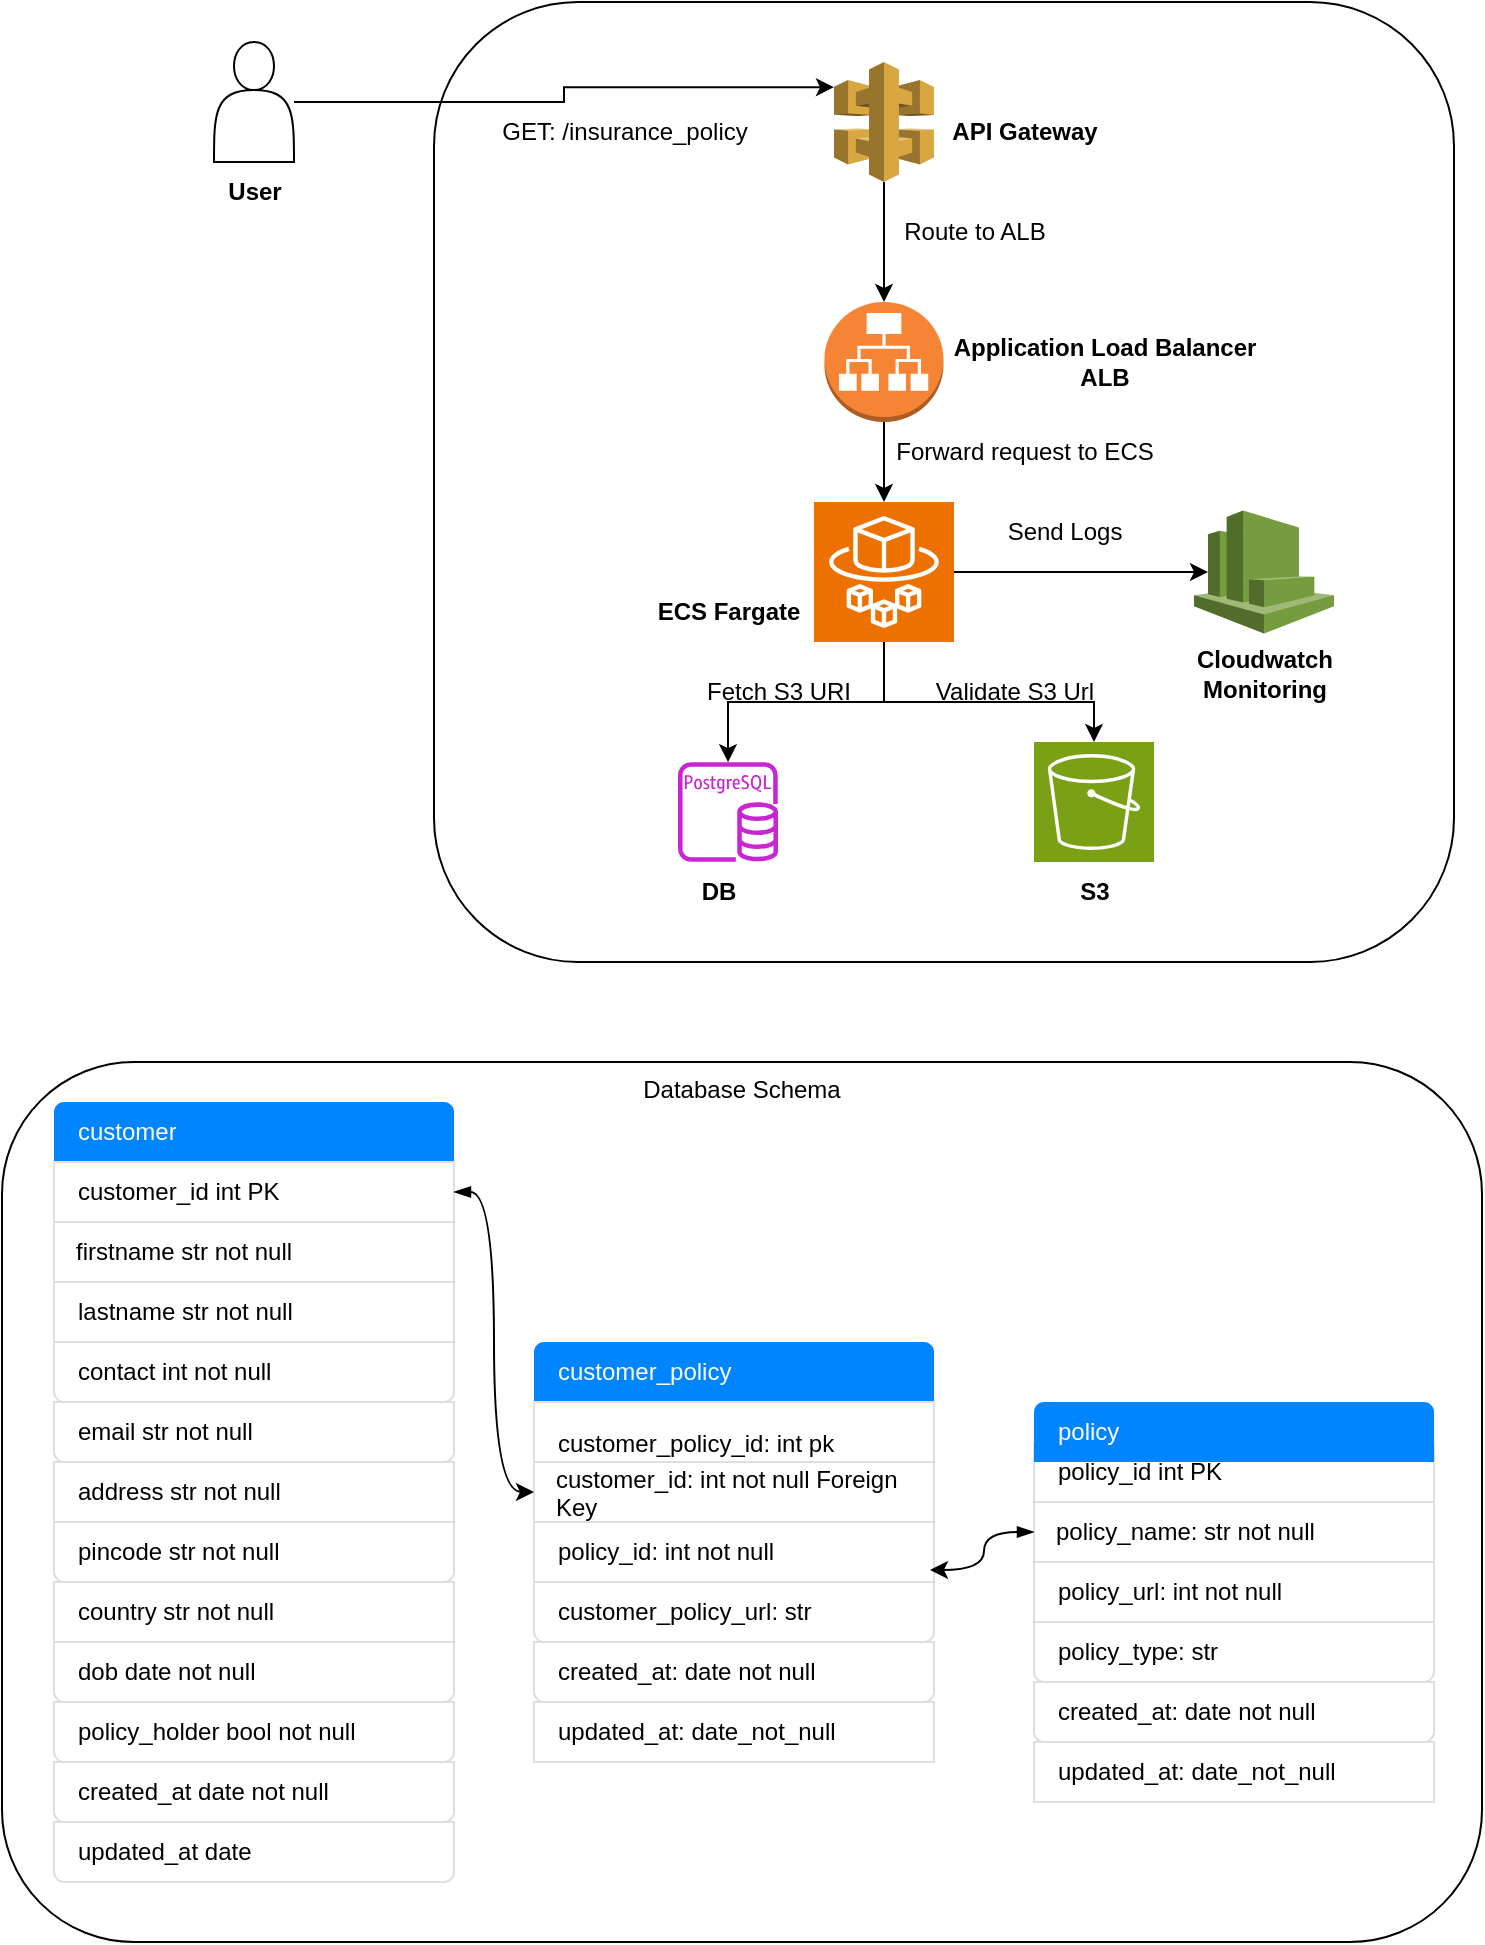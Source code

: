 <mxfile version="24.7.17">
  <diagram name="Page-1" id="BmRHWeZcQ2JRgK2zJg85">
    <mxGraphModel dx="1434" dy="772" grid="1" gridSize="10" guides="1" tooltips="1" connect="1" arrows="1" fold="1" page="1" pageScale="1" pageWidth="827" pageHeight="1169" math="0" shadow="0">
      <root>
        <mxCell id="0" />
        <mxCell id="1" parent="0" />
        <mxCell id="vHByHvFqB6uSiXXfUXoa-16" value="Database Schema" style="rounded=1;whiteSpace=wrap;html=1;verticalAlign=top;" vertex="1" parent="1">
          <mxGeometry x="44" y="720" width="740" height="440" as="geometry" />
        </mxCell>
        <mxCell id="Dceuh1mDBH2nf0rDZ63H-2" value="" style="rounded=1;whiteSpace=wrap;html=1;" parent="1" vertex="1">
          <mxGeometry x="260" y="190" width="510" height="480" as="geometry" />
        </mxCell>
        <mxCell id="Dceuh1mDBH2nf0rDZ63H-1" value="" style="shape=actor;whiteSpace=wrap;html=1;" parent="1" vertex="1">
          <mxGeometry x="150" y="210" width="40" height="60" as="geometry" />
        </mxCell>
        <mxCell id="Dceuh1mDBH2nf0rDZ63H-6" value="" style="outlineConnect=0;dashed=0;verticalLabelPosition=bottom;verticalAlign=top;align=center;html=1;shape=mxgraph.aws3.api_gateway;fillColor=#D9A741;gradientColor=none;" parent="1" vertex="1">
          <mxGeometry x="460" y="220" width="50" height="60" as="geometry" />
        </mxCell>
        <mxCell id="Dceuh1mDBH2nf0rDZ63H-18" style="edgeStyle=orthogonalEdgeStyle;rounded=0;orthogonalLoop=1;jettySize=auto;html=1;exitX=0.5;exitY=1;exitDx=0;exitDy=0;exitPerimeter=0;" parent="1" source="Dceuh1mDBH2nf0rDZ63H-8" target="Dceuh1mDBH2nf0rDZ63H-10" edge="1">
          <mxGeometry relative="1" as="geometry" />
        </mxCell>
        <mxCell id="Dceuh1mDBH2nf0rDZ63H-8" value="" style="outlineConnect=0;dashed=0;verticalLabelPosition=bottom;verticalAlign=top;align=center;html=1;shape=mxgraph.aws3.application_load_balancer;fillColor=#F58534;gradientColor=none;" parent="1" vertex="1">
          <mxGeometry x="455.25" y="340" width="59.5" height="60" as="geometry" />
        </mxCell>
        <mxCell id="Dceuh1mDBH2nf0rDZ63H-9" style="edgeStyle=orthogonalEdgeStyle;rounded=0;orthogonalLoop=1;jettySize=auto;html=1;exitX=0.5;exitY=1;exitDx=0;exitDy=0;exitPerimeter=0;entryX=0.5;entryY=0;entryDx=0;entryDy=0;entryPerimeter=0;" parent="1" source="Dceuh1mDBH2nf0rDZ63H-6" target="Dceuh1mDBH2nf0rDZ63H-8" edge="1">
          <mxGeometry relative="1" as="geometry" />
        </mxCell>
        <mxCell id="Dceuh1mDBH2nf0rDZ63H-15" style="edgeStyle=orthogonalEdgeStyle;rounded=0;orthogonalLoop=1;jettySize=auto;html=1;exitX=0.5;exitY=1;exitDx=0;exitDy=0;exitPerimeter=0;" parent="1" source="Dceuh1mDBH2nf0rDZ63H-10" target="Dceuh1mDBH2nf0rDZ63H-13" edge="1">
          <mxGeometry relative="1" as="geometry" />
        </mxCell>
        <mxCell id="Dceuh1mDBH2nf0rDZ63H-16" style="edgeStyle=orthogonalEdgeStyle;rounded=0;orthogonalLoop=1;jettySize=auto;html=1;" parent="1" source="Dceuh1mDBH2nf0rDZ63H-10" target="Dceuh1mDBH2nf0rDZ63H-14" edge="1">
          <mxGeometry relative="1" as="geometry">
            <Array as="points">
              <mxPoint x="485" y="540" />
              <mxPoint x="590" y="540" />
            </Array>
          </mxGeometry>
        </mxCell>
        <mxCell id="Dceuh1mDBH2nf0rDZ63H-10" value="" style="sketch=0;points=[[0,0,0],[0.25,0,0],[0.5,0,0],[0.75,0,0],[1,0,0],[0,1,0],[0.25,1,0],[0.5,1,0],[0.75,1,0],[1,1,0],[0,0.25,0],[0,0.5,0],[0,0.75,0],[1,0.25,0],[1,0.5,0],[1,0.75,0]];outlineConnect=0;fontColor=#232F3E;fillColor=#ED7100;strokeColor=#ffffff;dashed=0;verticalLabelPosition=bottom;verticalAlign=top;align=center;html=1;fontSize=12;fontStyle=0;aspect=fixed;shape=mxgraph.aws4.resourceIcon;resIcon=mxgraph.aws4.fargate;" parent="1" vertex="1">
          <mxGeometry x="450" y="440" width="70" height="70" as="geometry" />
        </mxCell>
        <mxCell id="Dceuh1mDBH2nf0rDZ63H-13" value="" style="sketch=0;outlineConnect=0;fontColor=#232F3E;gradientColor=none;fillColor=#C925D1;strokeColor=none;dashed=0;verticalLabelPosition=bottom;verticalAlign=top;align=center;html=1;fontSize=12;fontStyle=0;aspect=fixed;pointerEvents=1;shape=mxgraph.aws4.rds_postgresql_instance;" parent="1" vertex="1">
          <mxGeometry x="382" y="570" width="50" height="50" as="geometry" />
        </mxCell>
        <mxCell id="Dceuh1mDBH2nf0rDZ63H-14" value="" style="sketch=0;points=[[0,0,0],[0.25,0,0],[0.5,0,0],[0.75,0,0],[1,0,0],[0,1,0],[0.25,1,0],[0.5,1,0],[0.75,1,0],[1,1,0],[0,0.25,0],[0,0.5,0],[0,0.75,0],[1,0.25,0],[1,0.5,0],[1,0.75,0]];outlineConnect=0;fontColor=#232F3E;fillColor=#7AA116;strokeColor=#ffffff;dashed=0;verticalLabelPosition=bottom;verticalAlign=top;align=center;html=1;fontSize=12;fontStyle=0;aspect=fixed;shape=mxgraph.aws4.resourceIcon;resIcon=mxgraph.aws4.s3;" parent="1" vertex="1">
          <mxGeometry x="560" y="560" width="60" height="60" as="geometry" />
        </mxCell>
        <mxCell id="Dceuh1mDBH2nf0rDZ63H-17" value="" style="outlineConnect=0;dashed=0;verticalLabelPosition=bottom;verticalAlign=top;align=center;html=1;shape=mxgraph.aws3.cloudwatch;fillColor=#759C3E;gradientColor=none;" parent="1" vertex="1">
          <mxGeometry x="640" y="444.25" width="70" height="61.5" as="geometry" />
        </mxCell>
        <mxCell id="Dceuh1mDBH2nf0rDZ63H-19" style="edgeStyle=orthogonalEdgeStyle;rounded=0;orthogonalLoop=1;jettySize=auto;html=1;exitX=1;exitY=0.5;exitDx=0;exitDy=0;exitPerimeter=0;entryX=0.1;entryY=0.5;entryDx=0;entryDy=0;entryPerimeter=0;" parent="1" source="Dceuh1mDBH2nf0rDZ63H-10" target="Dceuh1mDBH2nf0rDZ63H-17" edge="1">
          <mxGeometry relative="1" as="geometry" />
        </mxCell>
        <mxCell id="Dceuh1mDBH2nf0rDZ63H-20" style="edgeStyle=orthogonalEdgeStyle;rounded=0;orthogonalLoop=1;jettySize=auto;html=1;entryX=0;entryY=0.21;entryDx=0;entryDy=0;entryPerimeter=0;" parent="1" source="Dceuh1mDBH2nf0rDZ63H-1" target="Dceuh1mDBH2nf0rDZ63H-6" edge="1">
          <mxGeometry relative="1" as="geometry" />
        </mxCell>
        <mxCell id="Dceuh1mDBH2nf0rDZ63H-21" value="API Gateway" style="text;html=1;align=center;verticalAlign=middle;resizable=0;points=[];autosize=1;strokeColor=none;fillColor=none;fontStyle=1" parent="1" vertex="1">
          <mxGeometry x="510" y="240" width="90" height="30" as="geometry" />
        </mxCell>
        <mxCell id="Dceuh1mDBH2nf0rDZ63H-22" value="GET: /insurance_policy" style="text;html=1;align=center;verticalAlign=middle;resizable=0;points=[];autosize=1;strokeColor=none;fillColor=none;" parent="1" vertex="1">
          <mxGeometry x="280" y="240" width="150" height="30" as="geometry" />
        </mxCell>
        <mxCell id="Dceuh1mDBH2nf0rDZ63H-23" value="User" style="text;html=1;align=center;verticalAlign=middle;resizable=0;points=[];autosize=1;strokeColor=none;fillColor=none;fontStyle=1" parent="1" vertex="1">
          <mxGeometry x="145" y="270" width="50" height="30" as="geometry" />
        </mxCell>
        <mxCell id="Dceuh1mDBH2nf0rDZ63H-24" value="Application Load Balancer&lt;br&gt;ALB" style="text;html=1;align=center;verticalAlign=middle;resizable=0;points=[];autosize=1;strokeColor=none;fillColor=none;fontStyle=1" parent="1" vertex="1">
          <mxGeometry x="514.75" y="350" width="160" height="40" as="geometry" />
        </mxCell>
        <mxCell id="Dceuh1mDBH2nf0rDZ63H-27" value="Route to ALB" style="text;html=1;align=center;verticalAlign=middle;resizable=0;points=[];autosize=1;strokeColor=none;fillColor=none;" parent="1" vertex="1">
          <mxGeometry x="485" y="290" width="90" height="30" as="geometry" />
        </mxCell>
        <mxCell id="Dceuh1mDBH2nf0rDZ63H-28" value="Forward request to ECS" style="text;html=1;align=center;verticalAlign=middle;resizable=0;points=[];autosize=1;strokeColor=none;fillColor=none;" parent="1" vertex="1">
          <mxGeometry x="480" y="400" width="150" height="30" as="geometry" />
        </mxCell>
        <mxCell id="Dceuh1mDBH2nf0rDZ63H-29" value="Send Logs" style="text;html=1;align=center;verticalAlign=middle;resizable=0;points=[];autosize=1;strokeColor=none;fillColor=none;" parent="1" vertex="1">
          <mxGeometry x="535" y="440" width="80" height="30" as="geometry" />
        </mxCell>
        <mxCell id="Dceuh1mDBH2nf0rDZ63H-30" value="Validate S3 Url" style="text;html=1;align=center;verticalAlign=middle;resizable=0;points=[];autosize=1;strokeColor=none;fillColor=none;" parent="1" vertex="1">
          <mxGeometry x="500" y="520" width="100" height="30" as="geometry" />
        </mxCell>
        <mxCell id="Dceuh1mDBH2nf0rDZ63H-31" value="Fetch S3 URI" style="text;html=1;align=center;verticalAlign=middle;resizable=0;points=[];autosize=1;strokeColor=none;fillColor=none;" parent="1" vertex="1">
          <mxGeometry x="382" y="520" width="100" height="30" as="geometry" />
        </mxCell>
        <mxCell id="Dceuh1mDBH2nf0rDZ63H-32" value="Cloudwatch&lt;br&gt;Monitoring" style="text;html=1;align=center;verticalAlign=middle;resizable=0;points=[];autosize=1;strokeColor=none;fillColor=none;fontStyle=1" parent="1" vertex="1">
          <mxGeometry x="630" y="505.75" width="90" height="40" as="geometry" />
        </mxCell>
        <mxCell id="Dceuh1mDBH2nf0rDZ63H-33" value="S3" style="text;html=1;align=center;verticalAlign=middle;resizable=0;points=[];autosize=1;strokeColor=none;fillColor=none;fontStyle=1" parent="1" vertex="1">
          <mxGeometry x="570" y="620" width="40" height="30" as="geometry" />
        </mxCell>
        <mxCell id="Dceuh1mDBH2nf0rDZ63H-34" value="DB" style="text;html=1;align=center;verticalAlign=middle;resizable=0;points=[];autosize=1;strokeColor=none;fillColor=none;fontStyle=1" parent="1" vertex="1">
          <mxGeometry x="382" y="620" width="40" height="30" as="geometry" />
        </mxCell>
        <mxCell id="Dceuh1mDBH2nf0rDZ63H-35" value="ECS Fargate" style="text;html=1;align=center;verticalAlign=middle;resizable=0;points=[];autosize=1;strokeColor=none;fillColor=none;fontStyle=1" parent="1" vertex="1">
          <mxGeometry x="362" y="480" width="90" height="30" as="geometry" />
        </mxCell>
        <mxCell id="vHByHvFqB6uSiXXfUXoa-23" value="" style="swimlane;fontStyle=0;childLayout=stackLayout;horizontal=1;startSize=0;horizontalStack=0;resizeParent=1;resizeParentMax=0;resizeLast=0;collapsible=0;marginBottom=0;whiteSpace=wrap;html=1;strokeColor=none;fillColor=none;spacing=1;" vertex="1" parent="1">
          <mxGeometry x="70" y="740" width="200" height="390" as="geometry" />
        </mxCell>
        <mxCell id="vHByHvFqB6uSiXXfUXoa-24" value="customer" style="text;strokeColor=none;fillColor=#0085FC;align=left;verticalAlign=middle;spacingLeft=10;spacingRight=10;overflow=hidden;points=[[0,0.5],[1,0.5]];portConstraint=eastwest;rotatable=0;whiteSpace=wrap;html=1;shape=mxgraph.bootstrap.topButton;rSize=5;fontColor=#ffffff;" vertex="1" parent="vHByHvFqB6uSiXXfUXoa-23">
          <mxGeometry width="200" height="30" as="geometry" />
        </mxCell>
        <mxCell id="vHByHvFqB6uSiXXfUXoa-25" value="customer_id int PK" style="text;strokeColor=#DFDFDF;fillColor=#FFFFFF;align=left;verticalAlign=middle;spacingLeft=10;spacingRight=10;overflow=hidden;points=[[0,0.5],[1,0.5]];portConstraint=eastwest;rotatable=0;whiteSpace=wrap;html=1;rSize=5;fontColor=#000000;" vertex="1" parent="vHByHvFqB6uSiXXfUXoa-23">
          <mxGeometry y="30" width="200" height="30" as="geometry" />
        </mxCell>
        <mxCell id="vHByHvFqB6uSiXXfUXoa-26" value="firstname str not null" style="text;strokeColor=#DFDFDF;fillColor=#FFFFFF;align=left;verticalAlign=middle;spacingLeft=10;spacingRight=10;overflow=hidden;points=[[0,0.5],[1,0.5]];portConstraint=eastwest;rotatable=0;whiteSpace=wrap;html=1;rSize=5;fontColor=#000000;spacing=1;" vertex="1" parent="vHByHvFqB6uSiXXfUXoa-23">
          <mxGeometry y="60" width="200" height="30" as="geometry" />
        </mxCell>
        <mxCell id="vHByHvFqB6uSiXXfUXoa-27" value="lastname str not null" style="text;strokeColor=#DFDFDF;fillColor=#FFFFFF;align=left;verticalAlign=middle;spacingLeft=10;spacingRight=10;overflow=hidden;points=[[0,0.5],[1,0.5]];portConstraint=eastwest;rotatable=0;whiteSpace=wrap;html=1;rSize=5;fontColor=#000000;" vertex="1" parent="vHByHvFqB6uSiXXfUXoa-23">
          <mxGeometry y="90" width="200" height="30" as="geometry" />
        </mxCell>
        <mxCell id="vHByHvFqB6uSiXXfUXoa-28" value="contact int not null" style="text;strokeColor=#DFDFDF;fillColor=#FFFFFF;align=left;verticalAlign=middle;spacingLeft=10;spacingRight=10;overflow=hidden;points=[[0,0.5],[1,0.5]];portConstraint=eastwest;rotatable=0;whiteSpace=wrap;html=1;shape=mxgraph.bootstrap.bottomButton;rSize=5;fontColor=#000000;" vertex="1" parent="vHByHvFqB6uSiXXfUXoa-23">
          <mxGeometry y="120" width="200" height="30" as="geometry" />
        </mxCell>
        <mxCell id="vHByHvFqB6uSiXXfUXoa-29" value="email str not null" style="text;strokeColor=#DFDFDF;fillColor=#FFFFFF;align=left;verticalAlign=middle;spacingLeft=10;spacingRight=10;overflow=hidden;points=[[0,0.5],[1,0.5]];portConstraint=eastwest;rotatable=0;whiteSpace=wrap;html=1;shape=mxgraph.bootstrap.bottomButton;rSize=5;fontColor=#000000;" vertex="1" parent="vHByHvFqB6uSiXXfUXoa-23">
          <mxGeometry y="150" width="200" height="30" as="geometry" />
        </mxCell>
        <mxCell id="vHByHvFqB6uSiXXfUXoa-30" value="address str not null" style="text;strokeColor=#DFDFDF;fillColor=#FFFFFF;align=left;verticalAlign=middle;spacingLeft=10;spacingRight=10;overflow=hidden;points=[[0,0.5],[1,0.5]];portConstraint=eastwest;rotatable=0;whiteSpace=wrap;html=1;rSize=5;fontColor=#000000;" vertex="1" parent="vHByHvFqB6uSiXXfUXoa-23">
          <mxGeometry y="180" width="200" height="30" as="geometry" />
        </mxCell>
        <mxCell id="vHByHvFqB6uSiXXfUXoa-31" value="pincode str not null" style="text;strokeColor=#DFDFDF;fillColor=#FFFFFF;align=left;verticalAlign=middle;spacingLeft=10;spacingRight=10;overflow=hidden;points=[[0,0.5],[1,0.5]];portConstraint=eastwest;rotatable=0;whiteSpace=wrap;html=1;shape=mxgraph.bootstrap.bottomButton;rSize=5;fontColor=#000000;" vertex="1" parent="vHByHvFqB6uSiXXfUXoa-23">
          <mxGeometry y="210" width="200" height="30" as="geometry" />
        </mxCell>
        <mxCell id="vHByHvFqB6uSiXXfUXoa-32" value="country str not null" style="text;strokeColor=#DFDFDF;fillColor=#FFFFFF;align=left;verticalAlign=middle;spacingLeft=10;spacingRight=10;overflow=hidden;points=[[0,0.5],[1,0.5]];portConstraint=eastwest;rotatable=0;whiteSpace=wrap;html=1;rSize=5;fontColor=#000000;" vertex="1" parent="vHByHvFqB6uSiXXfUXoa-23">
          <mxGeometry y="240" width="200" height="30" as="geometry" />
        </mxCell>
        <mxCell id="vHByHvFqB6uSiXXfUXoa-33" value="dob date not null" style="text;strokeColor=#DFDFDF;fillColor=#FFFFFF;align=left;verticalAlign=middle;spacingLeft=10;spacingRight=10;overflow=hidden;points=[[0,0.5],[1,0.5]];portConstraint=eastwest;rotatable=0;whiteSpace=wrap;html=1;shape=mxgraph.bootstrap.bottomButton;rSize=5;fontColor=#000000;" vertex="1" parent="vHByHvFqB6uSiXXfUXoa-23">
          <mxGeometry y="270" width="200" height="30" as="geometry" />
        </mxCell>
        <mxCell id="vHByHvFqB6uSiXXfUXoa-34" value="policy_holder bool not null" style="text;strokeColor=#DFDFDF;fillColor=#FFFFFF;align=left;verticalAlign=middle;spacingLeft=10;spacingRight=10;overflow=hidden;points=[[0,0.5],[1,0.5]];portConstraint=eastwest;rotatable=0;whiteSpace=wrap;html=1;shape=mxgraph.bootstrap.bottomButton;rSize=5;fontColor=#000000;" vertex="1" parent="vHByHvFqB6uSiXXfUXoa-23">
          <mxGeometry y="300" width="200" height="30" as="geometry" />
        </mxCell>
        <mxCell id="vHByHvFqB6uSiXXfUXoa-36" value="created_at date not null" style="text;strokeColor=#DFDFDF;fillColor=#FFFFFF;align=left;verticalAlign=middle;spacingLeft=10;spacingRight=10;overflow=hidden;points=[[0,0.5],[1,0.5]];portConstraint=eastwest;rotatable=0;whiteSpace=wrap;html=1;shape=mxgraph.bootstrap.bottomButton;rSize=5;fontColor=#000000;" vertex="1" parent="vHByHvFqB6uSiXXfUXoa-23">
          <mxGeometry y="330" width="200" height="30" as="geometry" />
        </mxCell>
        <mxCell id="vHByHvFqB6uSiXXfUXoa-37" value="updated_at date&amp;nbsp;" style="text;strokeColor=#DFDFDF;fillColor=#FFFFFF;align=left;verticalAlign=middle;spacingLeft=10;spacingRight=10;overflow=hidden;points=[[0,0.5],[1,0.5]];portConstraint=eastwest;rotatable=0;whiteSpace=wrap;html=1;shape=mxgraph.bootstrap.bottomButton;rSize=5;fontColor=#000000;" vertex="1" parent="vHByHvFqB6uSiXXfUXoa-23">
          <mxGeometry y="360" width="200" height="30" as="geometry" />
        </mxCell>
        <mxCell id="vHByHvFqB6uSiXXfUXoa-38" value="" style="swimlane;fontStyle=0;childLayout=stackLayout;horizontal=1;startSize=0;horizontalStack=0;resizeParent=1;resizeParentMax=0;resizeLast=0;collapsible=0;marginBottom=0;whiteSpace=wrap;html=1;strokeColor=none;fillColor=none;spacing=1;" vertex="1" parent="1">
          <mxGeometry x="310" y="860" width="200" height="210" as="geometry" />
        </mxCell>
        <mxCell id="vHByHvFqB6uSiXXfUXoa-39" value="customer_policy" style="text;strokeColor=none;fillColor=#0085FC;align=left;verticalAlign=middle;spacingLeft=10;spacingRight=10;overflow=hidden;points=[[0,0.5],[1,0.5]];portConstraint=eastwest;rotatable=0;whiteSpace=wrap;html=1;shape=mxgraph.bootstrap.topButton;rSize=5;fontColor=#ffffff;" vertex="1" parent="vHByHvFqB6uSiXXfUXoa-38">
          <mxGeometry width="200" height="30" as="geometry" />
        </mxCell>
        <mxCell id="vHByHvFqB6uSiXXfUXoa-40" value="&lt;h1 style=&quot;margin-top: 0px; margin-bottom: 5px;&quot;&gt;&lt;font style=&quot;font-size: 12px; font-weight: normal;&quot;&gt;customer_policy_id: int pk&lt;/font&gt;&lt;/h1&gt;" style="text;strokeColor=#DFDFDF;fillColor=#FFFFFF;align=left;verticalAlign=middle;spacingLeft=10;spacingRight=10;overflow=hidden;points=[[0,0.5],[1,0.5]];portConstraint=eastwest;rotatable=0;whiteSpace=wrap;html=1;rSize=5;fontColor=#000000;" vertex="1" parent="vHByHvFqB6uSiXXfUXoa-38">
          <mxGeometry y="30" width="200" height="30" as="geometry" />
        </mxCell>
        <mxCell id="vHByHvFqB6uSiXXfUXoa-41" value="&lt;div&gt;customer_id: int not null Foreign Key&lt;/div&gt;" style="text;strokeColor=#DFDFDF;fillColor=#FFFFFF;align=left;verticalAlign=middle;spacingLeft=10;spacingRight=10;overflow=hidden;points=[[0,0.5],[1,0.5]];portConstraint=eastwest;rotatable=0;whiteSpace=wrap;html=1;rSize=5;fontColor=#000000;spacing=1;" vertex="1" parent="vHByHvFqB6uSiXXfUXoa-38">
          <mxGeometry y="60" width="200" height="30" as="geometry" />
        </mxCell>
        <mxCell id="vHByHvFqB6uSiXXfUXoa-42" value="&lt;div&gt;policy_id: int not null&lt;/div&gt;" style="text;strokeColor=#DFDFDF;fillColor=#FFFFFF;align=left;verticalAlign=middle;spacingLeft=10;spacingRight=10;overflow=hidden;points=[[0,0.5],[1,0.5]];portConstraint=eastwest;rotatable=0;whiteSpace=wrap;html=1;rSize=5;fontColor=#000000;" vertex="1" parent="vHByHvFqB6uSiXXfUXoa-38">
          <mxGeometry y="90" width="200" height="30" as="geometry" />
        </mxCell>
        <mxCell id="vHByHvFqB6uSiXXfUXoa-43" value="customer_policy_url: str" style="text;strokeColor=#DFDFDF;fillColor=#FFFFFF;align=left;verticalAlign=middle;spacingLeft=10;spacingRight=10;overflow=hidden;points=[[0,0.5],[1,0.5]];portConstraint=eastwest;rotatable=0;whiteSpace=wrap;html=1;shape=mxgraph.bootstrap.bottomButton;rSize=5;fontColor=#000000;" vertex="1" parent="vHByHvFqB6uSiXXfUXoa-38">
          <mxGeometry y="120" width="200" height="30" as="geometry" />
        </mxCell>
        <mxCell id="vHByHvFqB6uSiXXfUXoa-44" value="&lt;div&gt;created_at: date not null&lt;/div&gt;" style="text;strokeColor=#DFDFDF;fillColor=#FFFFFF;align=left;verticalAlign=middle;spacingLeft=10;spacingRight=10;overflow=hidden;points=[[0,0.5],[1,0.5]];portConstraint=eastwest;rotatable=0;whiteSpace=wrap;html=1;shape=mxgraph.bootstrap.bottomButton;rSize=5;fontColor=#000000;" vertex="1" parent="vHByHvFqB6uSiXXfUXoa-38">
          <mxGeometry y="150" width="200" height="30" as="geometry" />
        </mxCell>
        <mxCell id="vHByHvFqB6uSiXXfUXoa-45" value="updated_at: date_not_null" style="text;strokeColor=#DFDFDF;fillColor=#FFFFFF;align=left;verticalAlign=middle;spacingLeft=10;spacingRight=10;overflow=hidden;points=[[0,0.5],[1,0.5]];portConstraint=eastwest;rotatable=0;whiteSpace=wrap;html=1;rSize=5;fontColor=#000000;" vertex="1" parent="vHByHvFqB6uSiXXfUXoa-38">
          <mxGeometry y="180" width="200" height="30" as="geometry" />
        </mxCell>
        <mxCell id="vHByHvFqB6uSiXXfUXoa-52" value="" style="swimlane;fontStyle=0;childLayout=stackLayout;horizontal=1;startSize=0;horizontalStack=0;resizeParent=1;resizeParentMax=0;resizeLast=0;collapsible=0;marginBottom=0;whiteSpace=wrap;html=1;strokeColor=none;fillColor=none;spacing=1;" vertex="1" parent="1">
          <mxGeometry x="560" y="910" width="200" height="180" as="geometry" />
        </mxCell>
        <mxCell id="vHByHvFqB6uSiXXfUXoa-54" value="policy_id int PK" style="text;strokeColor=#DFDFDF;fillColor=#FFFFFF;align=left;verticalAlign=middle;spacingLeft=10;spacingRight=10;overflow=hidden;points=[[0,0.5],[1,0.5]];portConstraint=eastwest;rotatable=0;whiteSpace=wrap;html=1;rSize=5;fontColor=#000000;" vertex="1" parent="vHByHvFqB6uSiXXfUXoa-52">
          <mxGeometry width="200" height="30" as="geometry" />
        </mxCell>
        <mxCell id="vHByHvFqB6uSiXXfUXoa-55" value="policy_name: str not null" style="text;strokeColor=#DFDFDF;fillColor=#FFFFFF;align=left;verticalAlign=middle;spacingLeft=10;spacingRight=10;overflow=hidden;points=[[0,0.5],[1,0.5]];portConstraint=eastwest;rotatable=0;whiteSpace=wrap;html=1;rSize=5;fontColor=#000000;spacing=1;" vertex="1" parent="vHByHvFqB6uSiXXfUXoa-52">
          <mxGeometry y="30" width="200" height="30" as="geometry" />
        </mxCell>
        <mxCell id="vHByHvFqB6uSiXXfUXoa-56" value="policy_url: int not null" style="text;strokeColor=#DFDFDF;fillColor=#FFFFFF;align=left;verticalAlign=middle;spacingLeft=10;spacingRight=10;overflow=hidden;points=[[0,0.5],[1,0.5]];portConstraint=eastwest;rotatable=0;whiteSpace=wrap;html=1;rSize=5;fontColor=#000000;" vertex="1" parent="vHByHvFqB6uSiXXfUXoa-52">
          <mxGeometry y="60" width="200" height="30" as="geometry" />
        </mxCell>
        <mxCell id="vHByHvFqB6uSiXXfUXoa-57" value="&lt;div&gt;policy_type: str&lt;/div&gt;" style="text;strokeColor=#DFDFDF;fillColor=#FFFFFF;align=left;verticalAlign=middle;spacingLeft=10;spacingRight=10;overflow=hidden;points=[[0,0.5],[1,0.5]];portConstraint=eastwest;rotatable=0;whiteSpace=wrap;html=1;shape=mxgraph.bootstrap.bottomButton;rSize=5;fontColor=#000000;" vertex="1" parent="vHByHvFqB6uSiXXfUXoa-52">
          <mxGeometry y="90" width="200" height="30" as="geometry" />
        </mxCell>
        <mxCell id="vHByHvFqB6uSiXXfUXoa-58" value="&lt;div&gt;created_at: date not null&lt;/div&gt;" style="text;strokeColor=#DFDFDF;fillColor=#FFFFFF;align=left;verticalAlign=middle;spacingLeft=10;spacingRight=10;overflow=hidden;points=[[0,0.5],[1,0.5]];portConstraint=eastwest;rotatable=0;whiteSpace=wrap;html=1;shape=mxgraph.bootstrap.bottomButton;rSize=5;fontColor=#000000;" vertex="1" parent="vHByHvFqB6uSiXXfUXoa-52">
          <mxGeometry y="120" width="200" height="30" as="geometry" />
        </mxCell>
        <mxCell id="vHByHvFqB6uSiXXfUXoa-59" value="updated_at: date_not_null" style="text;strokeColor=#DFDFDF;fillColor=#FFFFFF;align=left;verticalAlign=middle;spacingLeft=10;spacingRight=10;overflow=hidden;points=[[0,0.5],[1,0.5]];portConstraint=eastwest;rotatable=0;whiteSpace=wrap;html=1;rSize=5;fontColor=#000000;" vertex="1" parent="vHByHvFqB6uSiXXfUXoa-52">
          <mxGeometry y="150" width="200" height="30" as="geometry" />
        </mxCell>
        <mxCell id="vHByHvFqB6uSiXXfUXoa-60" value="" style="edgeStyle=orthogonalEdgeStyle;rounded=0;orthogonalLoop=1;jettySize=auto;html=1;entryX=0.99;entryY=0.8;entryDx=0;entryDy=0;entryPerimeter=0;verticalAlign=middle;curved=1;startArrow=blockThin;startFill=1;" edge="1" parent="1" source="vHByHvFqB6uSiXXfUXoa-55" target="vHByHvFqB6uSiXXfUXoa-42">
          <mxGeometry relative="1" as="geometry" />
        </mxCell>
        <mxCell id="vHByHvFqB6uSiXXfUXoa-53" value="policy" style="text;strokeColor=none;fillColor=#0085FC;align=left;verticalAlign=middle;spacingLeft=10;spacingRight=10;overflow=hidden;points=[[0,0.5],[1,0.5]];portConstraint=eastwest;rotatable=0;whiteSpace=wrap;html=1;shape=mxgraph.bootstrap.topButton;rSize=5;fontColor=#ffffff;" vertex="1" parent="1">
          <mxGeometry x="560" y="890" width="200" height="30" as="geometry" />
        </mxCell>
        <mxCell id="vHByHvFqB6uSiXXfUXoa-61" style="edgeStyle=orthogonalEdgeStyle;rounded=0;orthogonalLoop=1;jettySize=auto;html=1;exitX=1;exitY=0.5;exitDx=0;exitDy=0;entryX=0;entryY=0.5;entryDx=0;entryDy=0;startArrow=blockThin;startFill=1;curved=1;" edge="1" parent="1" source="vHByHvFqB6uSiXXfUXoa-25" target="vHByHvFqB6uSiXXfUXoa-41">
          <mxGeometry relative="1" as="geometry" />
        </mxCell>
      </root>
    </mxGraphModel>
  </diagram>
</mxfile>
